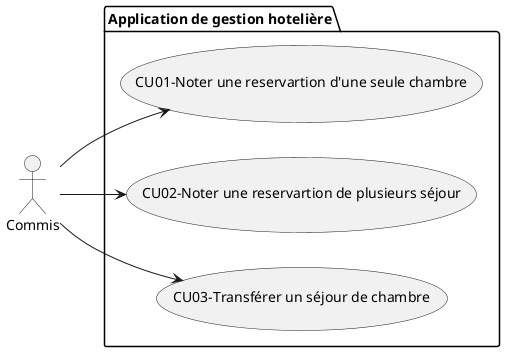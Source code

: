 
@startuml DCU
left to right direction
package "Application de gestion hotelière" {
 usecase "CU01-Noter une reservartion d'une seule chambre" as N
 usecase "CU02-Noter une reservartion de plusieurs séjour" as S
 usecase "CU03-Transférer un séjour de chambre" as T
 
}
Commis --> N
Commis --> S
Commis --> T

@enduml



@startuml IU1
(*) --> "
{{
salt
{
Menu Principal
~~
[Noter une réservation]
}
}}
" as main

main -right-> "
{{
salt
{+
  Noter une réservation
  --
  Date d'arrivé | "2020-03-03"
  Date de départ | "2020-03-06"
  Catégorie | ^Categorie^ 
   [Cancel] | [Réserver]
}
}}
" as reserver

reserver -right-> "
{{
salt
{+
Menu Principal
~~
Confirmation de votre ?
--
  No confirmatino: | ?
  Date d'arrivé : |  2020-03-03
  Date de départ : | 2020-03-06
  Catégorie: | categorie1
==
[Noter une réservation]
  --}
}}
" as mainReservationConfirme

@enduml

@startuml CU01
class Hotel <<Conteneur, Object physique>>
class Categorie <<Description d'entité>> {
  nom: String
}
class Reservation <<Transaction>>{
  dateArrive: date
  dateDepart: date
}
class Commis <<Role>>
class Chambre <<Objet physique, Contenu dans l'hotel, Produit d'une transaction>>
class Client <<Role>>{
  string nom
}

Hotel "1" -- "*" Chambre: possède
Chambre "*" -- "1" Categorie: appartient
Client "1" -- "1" Reservation: demande
Commis "1" -- "*" Reservation: cree
Hotel "1" -- "*" Commis : Emploie
Reservation "*" -- "1" Chambre : est reservé par <
@enduml


@startuml DSS1
title: Noter une réservation
skinparam style strictuml
Actor ":Commis" as Commis
Participant ":Systeme" as Systeme
Commis -> Systeme: demarrerReservation()
Commis <<-- Systeme: demander dateArrive,dateDepart, categorie, [nomCategorie] 
Commis -> Systeme: reserverChambre(dateArrive:string, dateDepart:string, nomCategorie: String)
Commis <<-- Systeme: confirmation?, menu principale
@enduml

@startuml rdcu-demarrerReservation
skinparam style strictuml
Participant ":ControleurReservation" as S
Participant "mc:Map<nom:String,categorie:Categorie>" as MC

note right  of MC: Visible par le \ncontroleur puisque \ntout les hotels utilisent \nles mêmes catégories
note left of S:Controleur de session
note right of S: use mc.keys() to get array of category
 -> S: [nomCategorie] = demarrerReservation()

@enduml

@startuml rdcu-reserverChambre
skinparam style strictuml
Participant ":ControleurReservation" as S
Participant "c:Commis" as C
Participant "cl:Client" as CL
Participant "mc:Map<nom:String,categorie:Categorie>" as MC
Participant "cat:Categorie" as CAT
Participant "ch:Chambre" as CH
Participant "r:Reservation" as R

note right of C: Visible par le \ncontroleur\npuisque c'est une \nprécondition
note right  of MC: Visible par le \ncontroleur puisque \ntout les hotels utilisent \nles mêmes catégories
note left of S:Controleur de session
 -> S: reserverChambre(\ndateArrive:String, \ndateDepart:String, \ncategorie: String)
 note right of S: Createur
 S -> CL**: cl = Create(?)
 note right of S: Expert en information
S -> MC: cat = get(nom: String)
 note right of S: Expert en information
S -> CAT: ch = getChambreLibre(\ndateArrivé: String, \ndateDepart:String)
note right of S: Createur, cohésion et couplage
S -> R**: r=Create(\nch:Chambre, \nc:Commis, \ncl:Client, \ndateArrive:String, dateDepart: String)

@enduml


@startuml DCL-cu01
class ControleurReservation{
  demarrerReservation()
  reserverChambre(dateArrive:string, dateDepart:string, categorie: String)
}
class "Map<nom:String,categorie:Categorie>" as MC {
  get(nom:String): Categorie
}

class Hotel <<Conteneur, Object physique>>
class Categorie <<Description d'entité>> {
  nom: String
  getChambreLibre(dateArrivé: String,dateDepart:String): Chambre
}
class Reservation <<Transaction>>{
  dateArrive: date
  dateDepart: date
  Reservation(ch:Chambre,c:Commis,cl:Client,dateArrive:String, dateDepart: String)
}
class Commis <<Role>>
class Chambre <<Objet physique, Contenu dans l'hotel, Produit d'une transaction>>
class Client <<Role>> {
  Client(?)
}

Hotel  *--> "*" Chambre: possède
Chambre "*" --o Categorie: appartient
Client  <--  Reservation: demande
Commis  <--  Reservation: cree
Hotel  *-- "*" Commis : Emploie
Reservation "*" --> "1" Chambre : est reservé par <
ControleurReservation --> MC
ControleurReservation --> Commis
MC --> "*" Categorie
@enduml

@startuml  IU-CU02
(*) --> "
{{
salt
{
**Menu Principal**
~~
[Noter une réservation]
}
}}
" as main

main -right-> "
{{
salt
{+
  **Noter une réservation**
  --
  Quantité de chambre | "99"
  Date d'arrivé | "2020-03-03"
  Date de départ | "2020-03-06"
  Catégorie | ^Categorie^ 
[Réserver] |
[Terminer la réservation]
== | ==
**Réservations**
~~ | ~~
  Quantité chambres: | 2
  Date d'arrivé : |  2020-03-03
  Date de départ : | 2020-03-06
  Catégorie: | Luxe
~~ | ~~
  Quantité chambres: | 2
  Date d'arrivé : |  2020-03-03
  Date de départ : | 2020-03-06
  Catégorie: | Luxe
  }
}}
" as reservations

reservations -right-> "
{{
salt
{+
**Menu Principal**
~~ | ~~
  No confirmation: | A1234
== | ==
[Noter une réservation]
  }
}}
" as mainReservationConfirme

@enduml



@startuml MDD CU01 + CU02
class Hotel <<Conteneur, Object physique>>
class Categorie <<Description d'entité, Catalogue>> {
  nom: String
}
class Reservation <<Transaction>>{
noConfirmation: String
}
class LigneReservation <<Ligne de transaction>> {
  <s>quantity: String</s>
  dateArrive: Date                                                                                                
  dateDepart: Date
}
class Commis <<Role>>
class Chambre <<Objet physique, Contenu dans l'hotel, Produit d'une transaction>>
class Client <<Role>>

Hotel "1" -- "*" Chambre: possède
Chambre "*" -- "1" Categorie: appartient
Client "1" -- "1" Reservation: demande
Commis "1" -- "*" Reservation: cree
Reservation "1" -- "*" LigneReservation: contient
Hotel "1" -- "*" Commis : Emploie
LigneReservation "1" -- "*" Chambre : est reservé par <
@enduml


@startuml DSS - CU02
title: Noter plusieurs réservations
skinparam style strictuml
Actor ":Commis" as Commis
Participant ":Systeme" as Systeme
Commis -> Systeme: demarrerReservation()
note right of Commis: Formulaire réservation\ndemander: {quantity,dateArrive,dateDepart, categorie}, retourne: [nomCategorie]] 
Commis <<-- Systeme: FormulaireReservation, historique réservations = []
loop [client n'a pas terminé]
  Commis -> Systeme: reserverChambres(quantity: integer, dateArrive:string, dateDepart:string, nomCategorie: String)
    Commis <<-- Systeme: formulaire réservation, historique réservations

end
 Commis -> Systeme: terminerReservation()
 Commis <<-- Systeme: Menu principale, noConfirmation
@enduml

@startuml RDCU-CU02-demarrerReservation
skinparam style strictuml
Participant ":ControleurReservation" as S
Participant "r:Reservation" as R
Participant "c:Commis" as C
Participant "cl:Client" as CL
Participant "mc:Map<nom:String,categorie:Categorie>" as MC
Participant "llr:List<:LigneReservation>" as LLR

note right  of MC: Visible par le \ncontroleur puisque \ntout les hotels utilisent \nles mêmes catégories
note left of S:Controleur de session
note right of S: use mc.keys() to get array of category
 -> S: [nomCategorie] = demarrerReservation()
note right of S: Createur
 S -> CL**: cl = Create(?)
 note right of S: Créateur, cohésion et couplage
S -> R**: r=Create( \nc:Commis, \ncl:Client)
note right of R: Createur, r:Reservation possède les lr:LigneReservation
R --> LLR**: llr=Create()
@enduml

@startuml RDCU-CU02-reserverChambres
skinparam style strictuml
Participant ":ControleurReservation" as S
Participant "mc:Map<nom:String,categorie:Categorie>" as MC
Participant "cat:Categorie" as CAT
Participant "r:Reservation" as R
Participant "lr:LigneReservation" as LR
Participant "llr:List<:LigneReservation>" as LLR

note right  of MC: Visible par le \ncontroleur puisque \ntout les hotels utilisent \nles mêmes catégories
note left of S:Controleur de session
 -> S: reserverChambres(\nquantity:integer\ndateArrive:String, \ndateDepart:String, \ncategorie: String)
 note right of S: Expert en information
S -> MC: cat = get(categorie: String)
 note right of S: Expert en information
S -> CAT: [ch] = getChambresLibre(\nquantity:integer\ndateArrivé: String, \ndateDepart:String)
note right of S: expert en information
S -> R: r=ajouterChambres(\n[ch]:Chambre, \ndateArrive:String, dateDepart: String)
note left of LR: Createur, forte cohesion, faible couplage
R -> LR**: r=create(\n[ch]:Chambre, \ndateArrive:String, dateDepart: String)
note left of LLR: expert en information\nr a une visibilité sur llr\nllr est une liste de ligne de réservation
R -> LLR: ajouterLigneReservarion(llr)

@enduml

@startuml RDCU-CU02-terminerReservation
skinparam style strictuml
Participant ":ControleurReservation" as S
Participant "r:Reservation" as R

note left of S:Controleur de session
 -> S: noConfirmation = terminerReservation()
 note right of S: Expert en information\nMutateur d'attribut
S -> R: noConfirmation = terminerReservation()

@enduml


@startuml DCL-CU02
class ControleurReservation{
  demarrerReservation()
  reserverChambres(quantity:Integer,dateArrive:String, dateDepart:String, categorie: String)
  terminerReservation()
}
class "Map<nom:String,categorie:Categorie>" as MC {
  get(nom:String): Categorie
}

class Hotel <<Conteneur, Object physique>>
class Categorie <<Description d'entité,**Catalogue**>> {
  nom: String
  getChambresLibre(quantity:Integer, dateArrivé: String,dateDepart:String): [Chambre]
}
class Reservation <<Transaction>>{
  noConfirmation: String
  Reservation(commis:Commis, client: Client)
  ajouterChambres([ch]:Chambre,dateArrive:String, dateDepart: String): String (json)
  terminerReservation(): String
}

class LigneReservation <<Ligne de transaction>>{
   dateArrive: Date
  dateDepart: Date
  create([ch]:Chambre,dateArrive:String, dateDepart: String)
}

class Commis <<Role>>
class Chambre <<Objet physique, Contenu dans l'hotel, Produit d'une transaction>>
class Client <<Role>> {
  Client(?)
}

Hotel  *--> "*" Chambre: possède
Chambre "*" --o Categorie: appartient
Client  <--  Reservation: demande
Commis  <--  Reservation: cree
Hotel  *-- "*" Commis : Emploie
Reservation "1" --> "*" LigneReservation: contient
LigneReservation "1" --> "*" Chambre : est reservé par <
ControleurReservation --> MC
ControleurReservation --> Commis
MC --> "*" Categorie
@enduml


@startuml MDD-CU01+CU02+CU03
skinparam style strictuml
hide methods
class Commis 
class Client {
  nom
telephone
}
class Hotel{
telephone
}
class Reservation {
confirmation:Strgin
}
class Sejour {
dateArrive: DateHeure
dateDepart: DateHeure
}
class Chambre {
no
}
class Clé
class Categorie {
nom: String
}
Commis "1" -- "*" Reservation : Effectue
Client "1" -- "*" Reservation : Demande
Reservation "1" -- "*" Sejour : Contient
Sejour "1" -- "*" Chambre : Reserve
Chambre "*" -- "1" Categorie : sont-décrites-par
Hotel "1" -- "*" Commis : Emploie
Hotel "1" -- "*" Chambre : Contient
Chambre "1" -- "*" Clé : est-ouverte*par
Chambre "*" -- "1" Emplacement : sont-situé-à
@enduml

@startuml DSS-CU03-demarrerTransferChanbre
skinparam style strictuml
Actor ":Commis" as C
participant ":System" as S

C->S: demarrerTransferChanbre(string noChambre)
C<<--S: information du séjour, chambres disponibles

C->S: transfererChambre(string noChambreActuel, string noNouvelleChambre)
C<<--S: confirmation

@enduml

